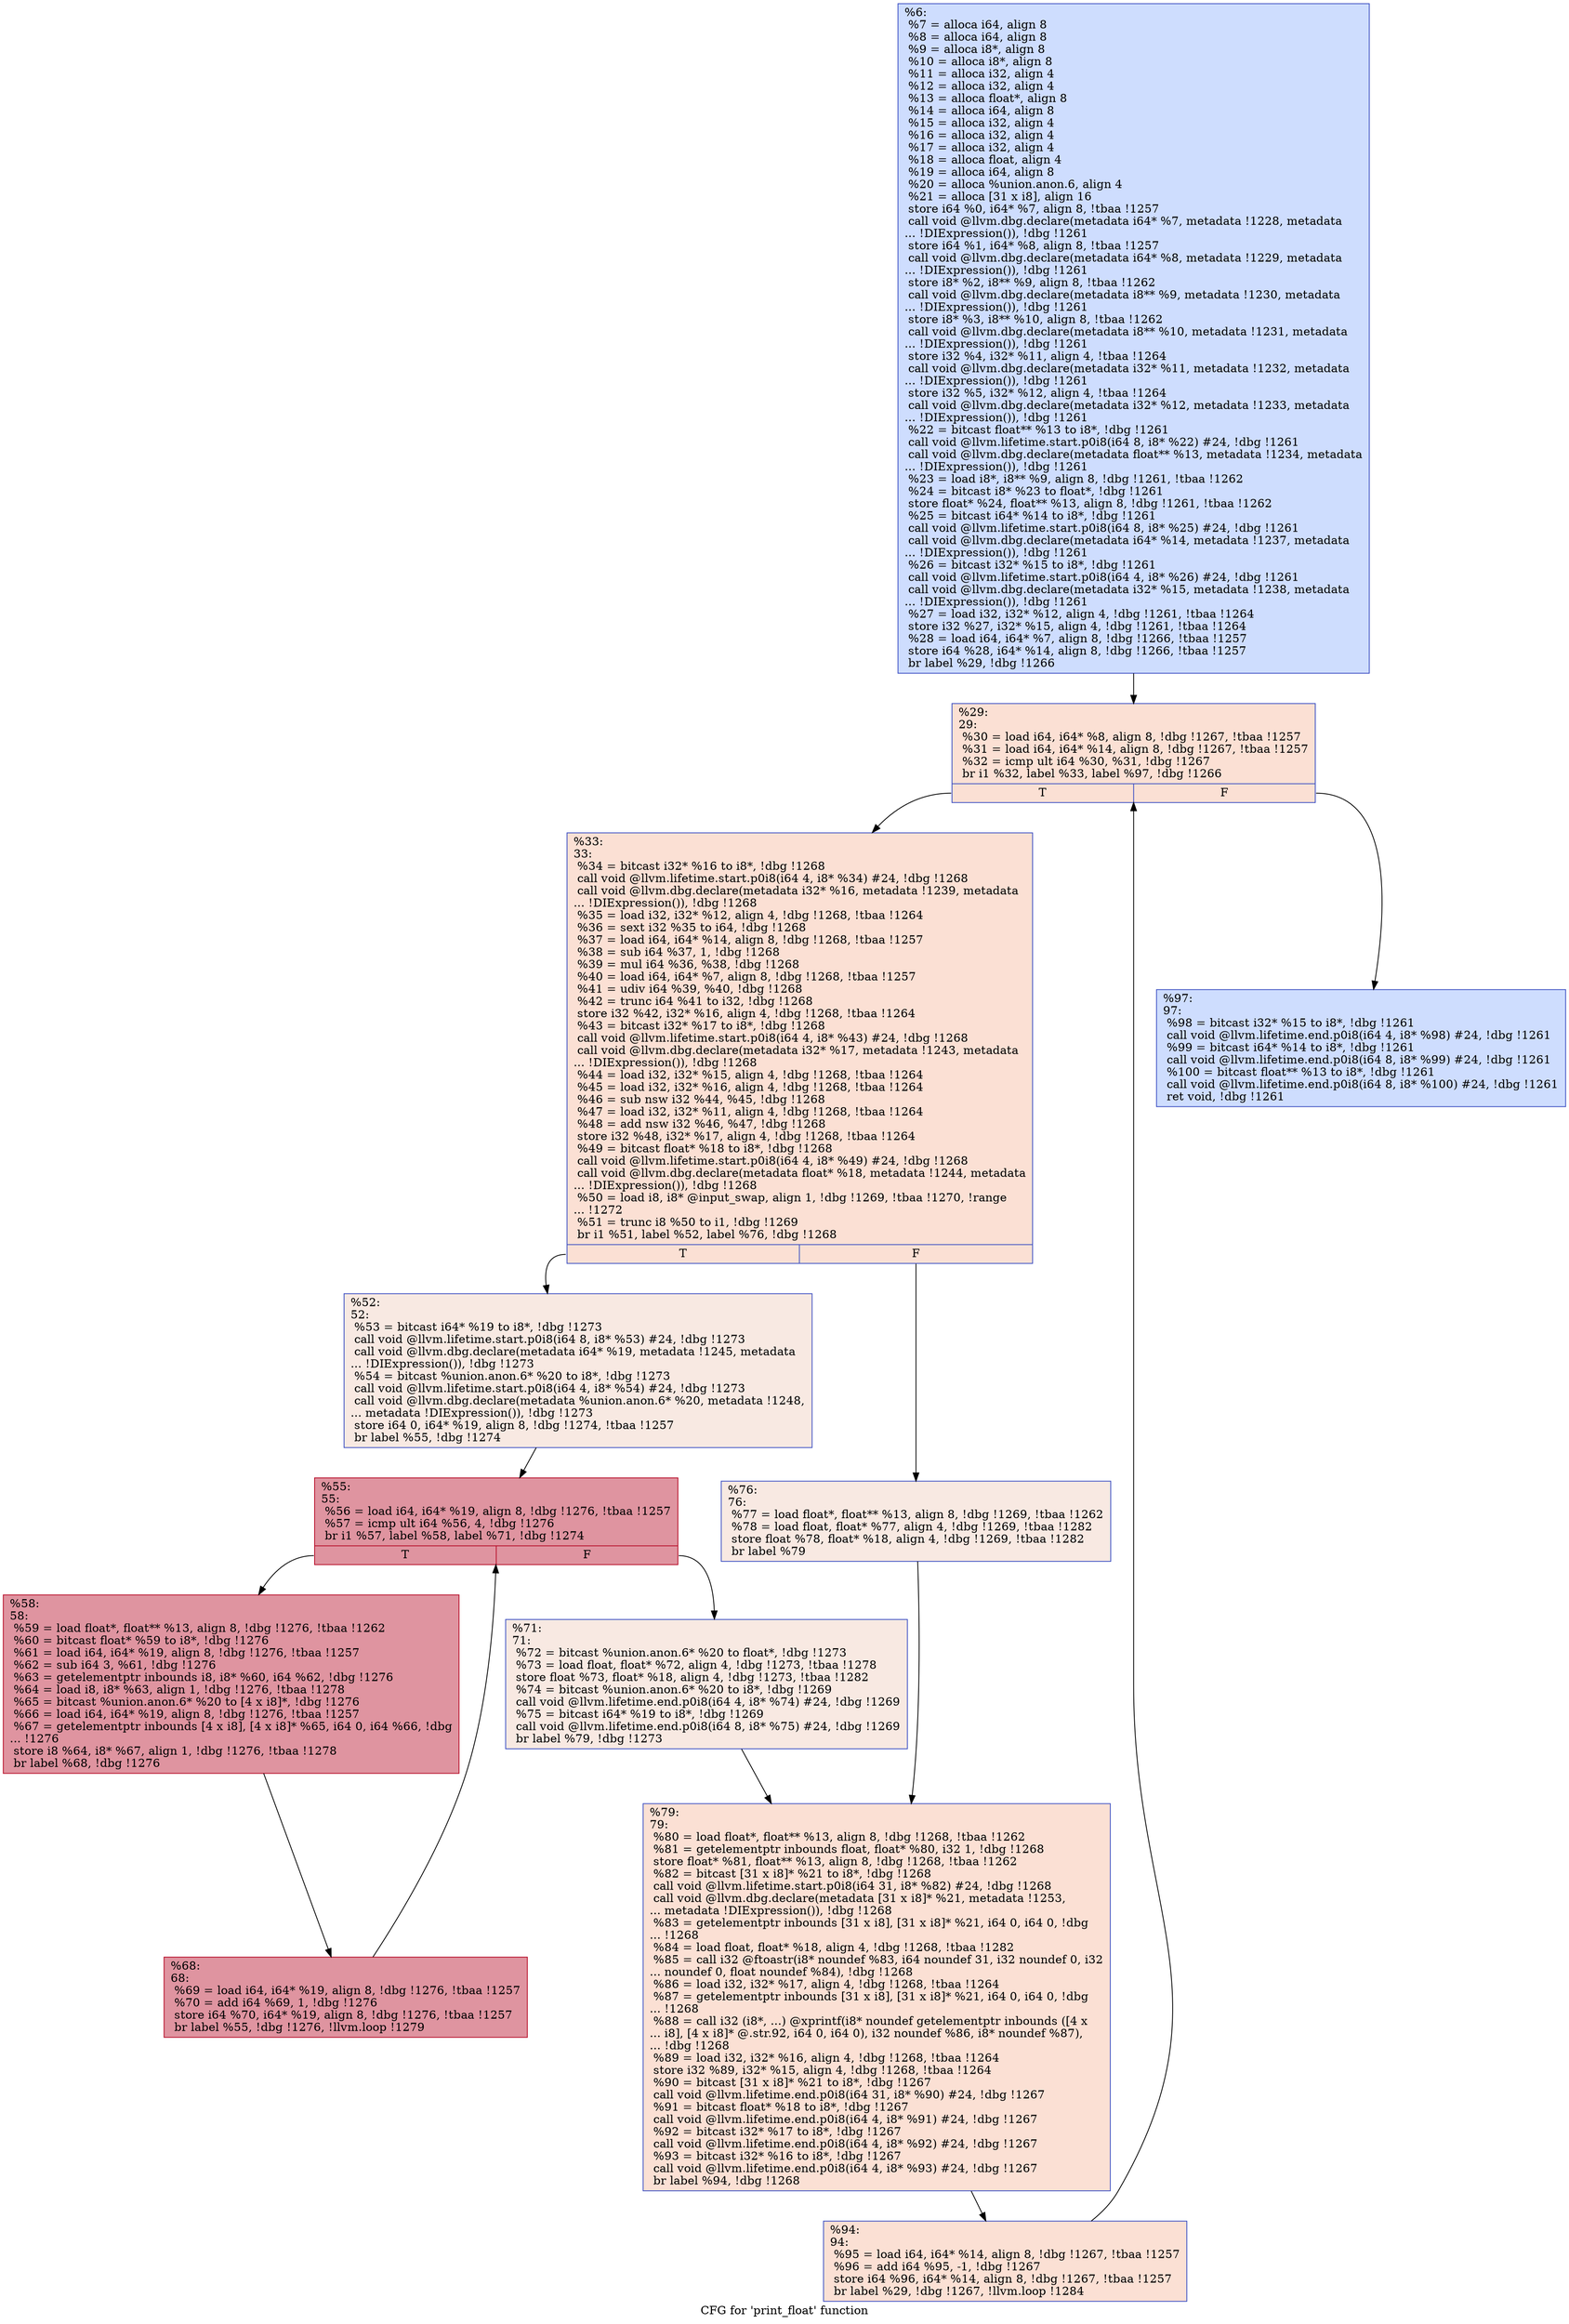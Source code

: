 digraph "CFG for 'print_float' function" {
	label="CFG for 'print_float' function";

	Node0x9d5e80 [shape=record,color="#3d50c3ff", style=filled, fillcolor="#8fb1fe70",label="{%6:\l  %7 = alloca i64, align 8\l  %8 = alloca i64, align 8\l  %9 = alloca i8*, align 8\l  %10 = alloca i8*, align 8\l  %11 = alloca i32, align 4\l  %12 = alloca i32, align 4\l  %13 = alloca float*, align 8\l  %14 = alloca i64, align 8\l  %15 = alloca i32, align 4\l  %16 = alloca i32, align 4\l  %17 = alloca i32, align 4\l  %18 = alloca float, align 4\l  %19 = alloca i64, align 8\l  %20 = alloca %union.anon.6, align 4\l  %21 = alloca [31 x i8], align 16\l  store i64 %0, i64* %7, align 8, !tbaa !1257\l  call void @llvm.dbg.declare(metadata i64* %7, metadata !1228, metadata\l... !DIExpression()), !dbg !1261\l  store i64 %1, i64* %8, align 8, !tbaa !1257\l  call void @llvm.dbg.declare(metadata i64* %8, metadata !1229, metadata\l... !DIExpression()), !dbg !1261\l  store i8* %2, i8** %9, align 8, !tbaa !1262\l  call void @llvm.dbg.declare(metadata i8** %9, metadata !1230, metadata\l... !DIExpression()), !dbg !1261\l  store i8* %3, i8** %10, align 8, !tbaa !1262\l  call void @llvm.dbg.declare(metadata i8** %10, metadata !1231, metadata\l... !DIExpression()), !dbg !1261\l  store i32 %4, i32* %11, align 4, !tbaa !1264\l  call void @llvm.dbg.declare(metadata i32* %11, metadata !1232, metadata\l... !DIExpression()), !dbg !1261\l  store i32 %5, i32* %12, align 4, !tbaa !1264\l  call void @llvm.dbg.declare(metadata i32* %12, metadata !1233, metadata\l... !DIExpression()), !dbg !1261\l  %22 = bitcast float** %13 to i8*, !dbg !1261\l  call void @llvm.lifetime.start.p0i8(i64 8, i8* %22) #24, !dbg !1261\l  call void @llvm.dbg.declare(metadata float** %13, metadata !1234, metadata\l... !DIExpression()), !dbg !1261\l  %23 = load i8*, i8** %9, align 8, !dbg !1261, !tbaa !1262\l  %24 = bitcast i8* %23 to float*, !dbg !1261\l  store float* %24, float** %13, align 8, !dbg !1261, !tbaa !1262\l  %25 = bitcast i64* %14 to i8*, !dbg !1261\l  call void @llvm.lifetime.start.p0i8(i64 8, i8* %25) #24, !dbg !1261\l  call void @llvm.dbg.declare(metadata i64* %14, metadata !1237, metadata\l... !DIExpression()), !dbg !1261\l  %26 = bitcast i32* %15 to i8*, !dbg !1261\l  call void @llvm.lifetime.start.p0i8(i64 4, i8* %26) #24, !dbg !1261\l  call void @llvm.dbg.declare(metadata i32* %15, metadata !1238, metadata\l... !DIExpression()), !dbg !1261\l  %27 = load i32, i32* %12, align 4, !dbg !1261, !tbaa !1264\l  store i32 %27, i32* %15, align 4, !dbg !1261, !tbaa !1264\l  %28 = load i64, i64* %7, align 8, !dbg !1266, !tbaa !1257\l  store i64 %28, i64* %14, align 8, !dbg !1266, !tbaa !1257\l  br label %29, !dbg !1266\l}"];
	Node0x9d5e80 -> Node0x9d5f10;
	Node0x9d5f10 [shape=record,color="#3d50c3ff", style=filled, fillcolor="#f7b99e70",label="{%29:\l29:                                               \l  %30 = load i64, i64* %8, align 8, !dbg !1267, !tbaa !1257\l  %31 = load i64, i64* %14, align 8, !dbg !1267, !tbaa !1257\l  %32 = icmp ult i64 %30, %31, !dbg !1267\l  br i1 %32, label %33, label %97, !dbg !1266\l|{<s0>T|<s1>F}}"];
	Node0x9d5f10:s0 -> Node0x9d5f60;
	Node0x9d5f10:s1 -> Node0x9d6230;
	Node0x9d5f60 [shape=record,color="#3d50c3ff", style=filled, fillcolor="#f7b99e70",label="{%33:\l33:                                               \l  %34 = bitcast i32* %16 to i8*, !dbg !1268\l  call void @llvm.lifetime.start.p0i8(i64 4, i8* %34) #24, !dbg !1268\l  call void @llvm.dbg.declare(metadata i32* %16, metadata !1239, metadata\l... !DIExpression()), !dbg !1268\l  %35 = load i32, i32* %12, align 4, !dbg !1268, !tbaa !1264\l  %36 = sext i32 %35 to i64, !dbg !1268\l  %37 = load i64, i64* %14, align 8, !dbg !1268, !tbaa !1257\l  %38 = sub i64 %37, 1, !dbg !1268\l  %39 = mul i64 %36, %38, !dbg !1268\l  %40 = load i64, i64* %7, align 8, !dbg !1268, !tbaa !1257\l  %41 = udiv i64 %39, %40, !dbg !1268\l  %42 = trunc i64 %41 to i32, !dbg !1268\l  store i32 %42, i32* %16, align 4, !dbg !1268, !tbaa !1264\l  %43 = bitcast i32* %17 to i8*, !dbg !1268\l  call void @llvm.lifetime.start.p0i8(i64 4, i8* %43) #24, !dbg !1268\l  call void @llvm.dbg.declare(metadata i32* %17, metadata !1243, metadata\l... !DIExpression()), !dbg !1268\l  %44 = load i32, i32* %15, align 4, !dbg !1268, !tbaa !1264\l  %45 = load i32, i32* %16, align 4, !dbg !1268, !tbaa !1264\l  %46 = sub nsw i32 %44, %45, !dbg !1268\l  %47 = load i32, i32* %11, align 4, !dbg !1268, !tbaa !1264\l  %48 = add nsw i32 %46, %47, !dbg !1268\l  store i32 %48, i32* %17, align 4, !dbg !1268, !tbaa !1264\l  %49 = bitcast float* %18 to i8*, !dbg !1268\l  call void @llvm.lifetime.start.p0i8(i64 4, i8* %49) #24, !dbg !1268\l  call void @llvm.dbg.declare(metadata float* %18, metadata !1244, metadata\l... !DIExpression()), !dbg !1268\l  %50 = load i8, i8* @input_swap, align 1, !dbg !1269, !tbaa !1270, !range\l... !1272\l  %51 = trunc i8 %50 to i1, !dbg !1269\l  br i1 %51, label %52, label %76, !dbg !1268\l|{<s0>T|<s1>F}}"];
	Node0x9d5f60:s0 -> Node0x9d5fb0;
	Node0x9d5f60:s1 -> Node0x9d6140;
	Node0x9d5fb0 [shape=record,color="#3d50c3ff", style=filled, fillcolor="#efcebd70",label="{%52:\l52:                                               \l  %53 = bitcast i64* %19 to i8*, !dbg !1273\l  call void @llvm.lifetime.start.p0i8(i64 8, i8* %53) #24, !dbg !1273\l  call void @llvm.dbg.declare(metadata i64* %19, metadata !1245, metadata\l... !DIExpression()), !dbg !1273\l  %54 = bitcast %union.anon.6* %20 to i8*, !dbg !1273\l  call void @llvm.lifetime.start.p0i8(i64 4, i8* %54) #24, !dbg !1273\l  call void @llvm.dbg.declare(metadata %union.anon.6* %20, metadata !1248,\l... metadata !DIExpression()), !dbg !1273\l  store i64 0, i64* %19, align 8, !dbg !1274, !tbaa !1257\l  br label %55, !dbg !1274\l}"];
	Node0x9d5fb0 -> Node0x9d6000;
	Node0x9d6000 [shape=record,color="#b70d28ff", style=filled, fillcolor="#b70d2870",label="{%55:\l55:                                               \l  %56 = load i64, i64* %19, align 8, !dbg !1276, !tbaa !1257\l  %57 = icmp ult i64 %56, 4, !dbg !1276\l  br i1 %57, label %58, label %71, !dbg !1274\l|{<s0>T|<s1>F}}"];
	Node0x9d6000:s0 -> Node0x9d6050;
	Node0x9d6000:s1 -> Node0x9d60f0;
	Node0x9d6050 [shape=record,color="#b70d28ff", style=filled, fillcolor="#b70d2870",label="{%58:\l58:                                               \l  %59 = load float*, float** %13, align 8, !dbg !1276, !tbaa !1262\l  %60 = bitcast float* %59 to i8*, !dbg !1276\l  %61 = load i64, i64* %19, align 8, !dbg !1276, !tbaa !1257\l  %62 = sub i64 3, %61, !dbg !1276\l  %63 = getelementptr inbounds i8, i8* %60, i64 %62, !dbg !1276\l  %64 = load i8, i8* %63, align 1, !dbg !1276, !tbaa !1278\l  %65 = bitcast %union.anon.6* %20 to [4 x i8]*, !dbg !1276\l  %66 = load i64, i64* %19, align 8, !dbg !1276, !tbaa !1257\l  %67 = getelementptr inbounds [4 x i8], [4 x i8]* %65, i64 0, i64 %66, !dbg\l... !1276\l  store i8 %64, i8* %67, align 1, !dbg !1276, !tbaa !1278\l  br label %68, !dbg !1276\l}"];
	Node0x9d6050 -> Node0x9d60a0;
	Node0x9d60a0 [shape=record,color="#b70d28ff", style=filled, fillcolor="#b70d2870",label="{%68:\l68:                                               \l  %69 = load i64, i64* %19, align 8, !dbg !1276, !tbaa !1257\l  %70 = add i64 %69, 1, !dbg !1276\l  store i64 %70, i64* %19, align 8, !dbg !1276, !tbaa !1257\l  br label %55, !dbg !1276, !llvm.loop !1279\l}"];
	Node0x9d60a0 -> Node0x9d6000;
	Node0x9d60f0 [shape=record,color="#3d50c3ff", style=filled, fillcolor="#efcebd70",label="{%71:\l71:                                               \l  %72 = bitcast %union.anon.6* %20 to float*, !dbg !1273\l  %73 = load float, float* %72, align 4, !dbg !1273, !tbaa !1278\l  store float %73, float* %18, align 4, !dbg !1273, !tbaa !1282\l  %74 = bitcast %union.anon.6* %20 to i8*, !dbg !1269\l  call void @llvm.lifetime.end.p0i8(i64 4, i8* %74) #24, !dbg !1269\l  %75 = bitcast i64* %19 to i8*, !dbg !1269\l  call void @llvm.lifetime.end.p0i8(i64 8, i8* %75) #24, !dbg !1269\l  br label %79, !dbg !1273\l}"];
	Node0x9d60f0 -> Node0x9d6190;
	Node0x9d6140 [shape=record,color="#3d50c3ff", style=filled, fillcolor="#efcebd70",label="{%76:\l76:                                               \l  %77 = load float*, float** %13, align 8, !dbg !1269, !tbaa !1262\l  %78 = load float, float* %77, align 4, !dbg !1269, !tbaa !1282\l  store float %78, float* %18, align 4, !dbg !1269, !tbaa !1282\l  br label %79\l}"];
	Node0x9d6140 -> Node0x9d6190;
	Node0x9d6190 [shape=record,color="#3d50c3ff", style=filled, fillcolor="#f7b99e70",label="{%79:\l79:                                               \l  %80 = load float*, float** %13, align 8, !dbg !1268, !tbaa !1262\l  %81 = getelementptr inbounds float, float* %80, i32 1, !dbg !1268\l  store float* %81, float** %13, align 8, !dbg !1268, !tbaa !1262\l  %82 = bitcast [31 x i8]* %21 to i8*, !dbg !1268\l  call void @llvm.lifetime.start.p0i8(i64 31, i8* %82) #24, !dbg !1268\l  call void @llvm.dbg.declare(metadata [31 x i8]* %21, metadata !1253,\l... metadata !DIExpression()), !dbg !1268\l  %83 = getelementptr inbounds [31 x i8], [31 x i8]* %21, i64 0, i64 0, !dbg\l... !1268\l  %84 = load float, float* %18, align 4, !dbg !1268, !tbaa !1282\l  %85 = call i32 @ftoastr(i8* noundef %83, i64 noundef 31, i32 noundef 0, i32\l... noundef 0, float noundef %84), !dbg !1268\l  %86 = load i32, i32* %17, align 4, !dbg !1268, !tbaa !1264\l  %87 = getelementptr inbounds [31 x i8], [31 x i8]* %21, i64 0, i64 0, !dbg\l... !1268\l  %88 = call i32 (i8*, ...) @xprintf(i8* noundef getelementptr inbounds ([4 x\l... i8], [4 x i8]* @.str.92, i64 0, i64 0), i32 noundef %86, i8* noundef %87),\l... !dbg !1268\l  %89 = load i32, i32* %16, align 4, !dbg !1268, !tbaa !1264\l  store i32 %89, i32* %15, align 4, !dbg !1268, !tbaa !1264\l  %90 = bitcast [31 x i8]* %21 to i8*, !dbg !1267\l  call void @llvm.lifetime.end.p0i8(i64 31, i8* %90) #24, !dbg !1267\l  %91 = bitcast float* %18 to i8*, !dbg !1267\l  call void @llvm.lifetime.end.p0i8(i64 4, i8* %91) #24, !dbg !1267\l  %92 = bitcast i32* %17 to i8*, !dbg !1267\l  call void @llvm.lifetime.end.p0i8(i64 4, i8* %92) #24, !dbg !1267\l  %93 = bitcast i32* %16 to i8*, !dbg !1267\l  call void @llvm.lifetime.end.p0i8(i64 4, i8* %93) #24, !dbg !1267\l  br label %94, !dbg !1268\l}"];
	Node0x9d6190 -> Node0x9d61e0;
	Node0x9d61e0 [shape=record,color="#3d50c3ff", style=filled, fillcolor="#f7b99e70",label="{%94:\l94:                                               \l  %95 = load i64, i64* %14, align 8, !dbg !1267, !tbaa !1257\l  %96 = add i64 %95, -1, !dbg !1267\l  store i64 %96, i64* %14, align 8, !dbg !1267, !tbaa !1257\l  br label %29, !dbg !1267, !llvm.loop !1284\l}"];
	Node0x9d61e0 -> Node0x9d5f10;
	Node0x9d6230 [shape=record,color="#3d50c3ff", style=filled, fillcolor="#8fb1fe70",label="{%97:\l97:                                               \l  %98 = bitcast i32* %15 to i8*, !dbg !1261\l  call void @llvm.lifetime.end.p0i8(i64 4, i8* %98) #24, !dbg !1261\l  %99 = bitcast i64* %14 to i8*, !dbg !1261\l  call void @llvm.lifetime.end.p0i8(i64 8, i8* %99) #24, !dbg !1261\l  %100 = bitcast float** %13 to i8*, !dbg !1261\l  call void @llvm.lifetime.end.p0i8(i64 8, i8* %100) #24, !dbg !1261\l  ret void, !dbg !1261\l}"];
}
